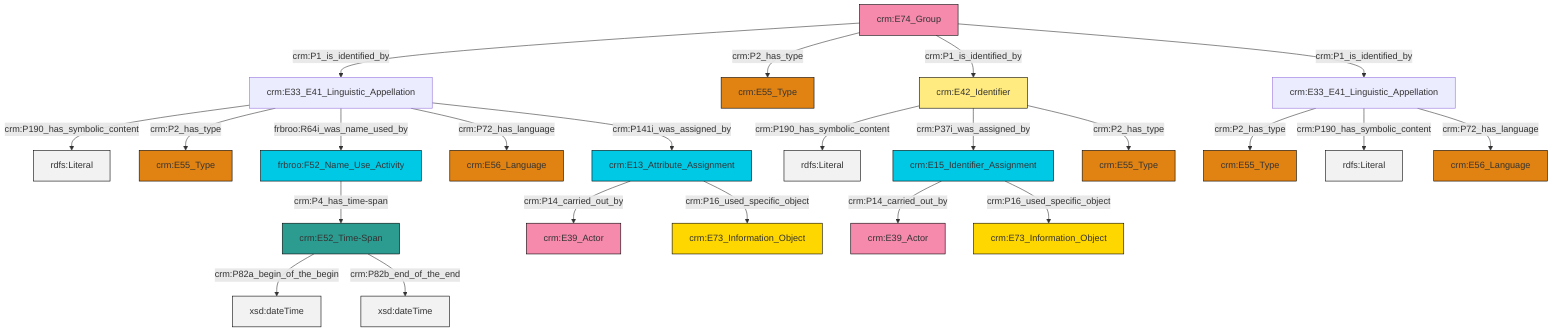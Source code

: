 graph TD
classDef Literal fill:#f2f2f2,stroke:#000000;
classDef CRM_Entity fill:#FFFFFF,stroke:#000000;
classDef Temporal_Entity fill:#00C9E6, stroke:#000000;
classDef Type fill:#E18312, stroke:#000000;
classDef Time-Span fill:#2C9C91, stroke:#000000;
classDef Appellation fill:#FFEB7F, stroke:#000000;
classDef Place fill:#008836, stroke:#000000;
classDef Persistent_Item fill:#B266B2, stroke:#000000;
classDef Conceptual_Object fill:#FFD700, stroke:#000000;
classDef Physical_Thing fill:#D2B48C, stroke:#000000;
classDef Actor fill:#f58aad, stroke:#000000;
classDef PC_Classes fill:#4ce600, stroke:#000000;
classDef Multi fill:#cccccc,stroke:#000000;

0["crm:E33_E41_Linguistic_Appellation"]:::Default -->|crm:P190_has_symbolic_content| 1[rdfs:Literal]:::Literal
2["crm:E33_E41_Linguistic_Appellation"]:::Default -->|crm:P2_has_type| 3["crm:E55_Type"]:::Type
4["crm:E74_Group"]:::Actor -->|crm:P1_is_identified_by| 0["crm:E33_E41_Linguistic_Appellation"]:::Default
0["crm:E33_E41_Linguistic_Appellation"]:::Default -->|crm:P2_has_type| 7["crm:E55_Type"]:::Type
4["crm:E74_Group"]:::Actor -->|crm:P2_has_type| 10["crm:E55_Type"]:::Type
12["frbroo:F52_Name_Use_Activity"]:::Temporal_Entity -->|crm:P4_has_time-span| 5["crm:E52_Time-Span"]:::Time-Span
2["crm:E33_E41_Linguistic_Appellation"]:::Default -->|crm:P190_has_symbolic_content| 13[rdfs:Literal]:::Literal
4["crm:E74_Group"]:::Actor -->|crm:P1_is_identified_by| 14["crm:E42_Identifier"]:::Appellation
14["crm:E42_Identifier"]:::Appellation -->|crm:P190_has_symbolic_content| 17[rdfs:Literal]:::Literal
5["crm:E52_Time-Span"]:::Time-Span -->|crm:P82a_begin_of_the_begin| 19[xsd:dateTime]:::Literal
24["crm:E13_Attribute_Assignment"]:::Temporal_Entity -->|crm:P14_carried_out_by| 22["crm:E39_Actor"]:::Actor
2["crm:E33_E41_Linguistic_Appellation"]:::Default -->|crm:P72_has_language| 25["crm:E56_Language"]:::Type
14["crm:E42_Identifier"]:::Appellation -->|crm:P37i_was_assigned_by| 27["crm:E15_Identifier_Assignment"]:::Temporal_Entity
0["crm:E33_E41_Linguistic_Appellation"]:::Default -->|frbroo:R64i_was_name_used_by| 12["frbroo:F52_Name_Use_Activity"]:::Temporal_Entity
0["crm:E33_E41_Linguistic_Appellation"]:::Default -->|crm:P72_has_language| 29["crm:E56_Language"]:::Type
24["crm:E13_Attribute_Assignment"]:::Temporal_Entity -->|crm:P16_used_specific_object| 30["crm:E73_Information_Object"]:::Conceptual_Object
27["crm:E15_Identifier_Assignment"]:::Temporal_Entity -->|crm:P14_carried_out_by| 15["crm:E39_Actor"]:::Actor
0["crm:E33_E41_Linguistic_Appellation"]:::Default -->|crm:P141i_was_assigned_by| 24["crm:E13_Attribute_Assignment"]:::Temporal_Entity
14["crm:E42_Identifier"]:::Appellation -->|crm:P2_has_type| 8["crm:E55_Type"]:::Type
27["crm:E15_Identifier_Assignment"]:::Temporal_Entity -->|crm:P16_used_specific_object| 36["crm:E73_Information_Object"]:::Conceptual_Object
5["crm:E52_Time-Span"]:::Time-Span -->|crm:P82b_end_of_the_end| 39[xsd:dateTime]:::Literal
4["crm:E74_Group"]:::Actor -->|crm:P1_is_identified_by| 2["crm:E33_E41_Linguistic_Appellation"]:::Default
